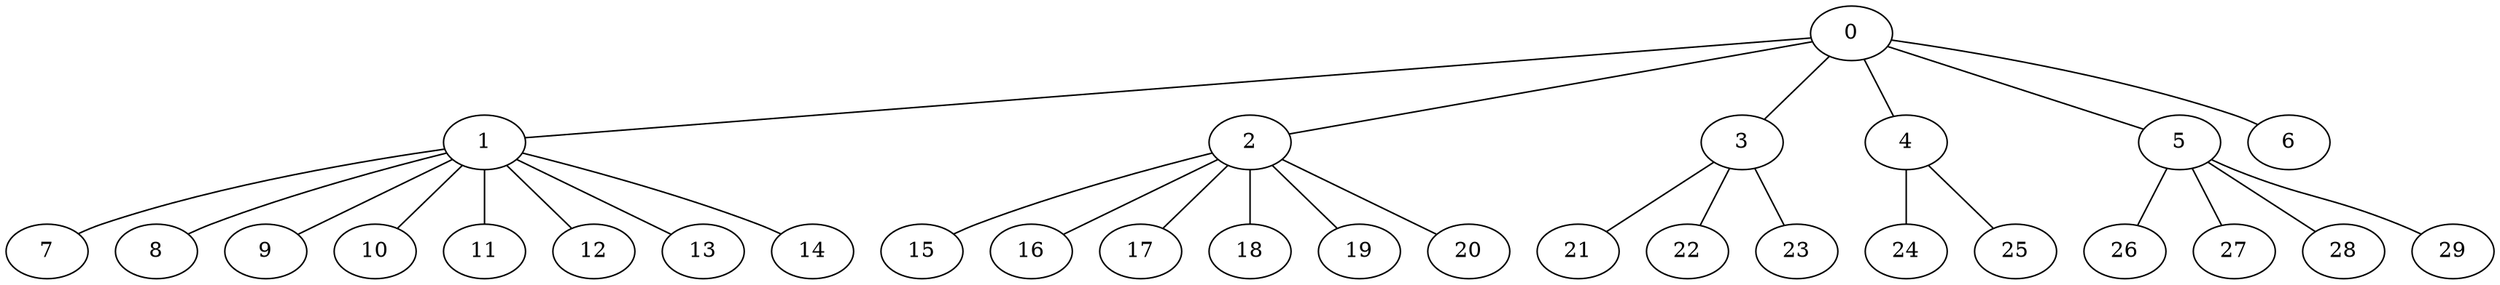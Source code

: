 
graph graphname {
    0 -- 1
0 -- 2
0 -- 3
0 -- 4
0 -- 5
0 -- 6
1 -- 7
1 -- 8
1 -- 9
1 -- 10
1 -- 11
1 -- 12
1 -- 13
1 -- 14
2 -- 15
2 -- 16
2 -- 17
2 -- 18
2 -- 19
2 -- 20
3 -- 21
3 -- 22
3 -- 23
4 -- 24
4 -- 25
5 -- 26
5 -- 27
5 -- 28
5 -- 29

}
